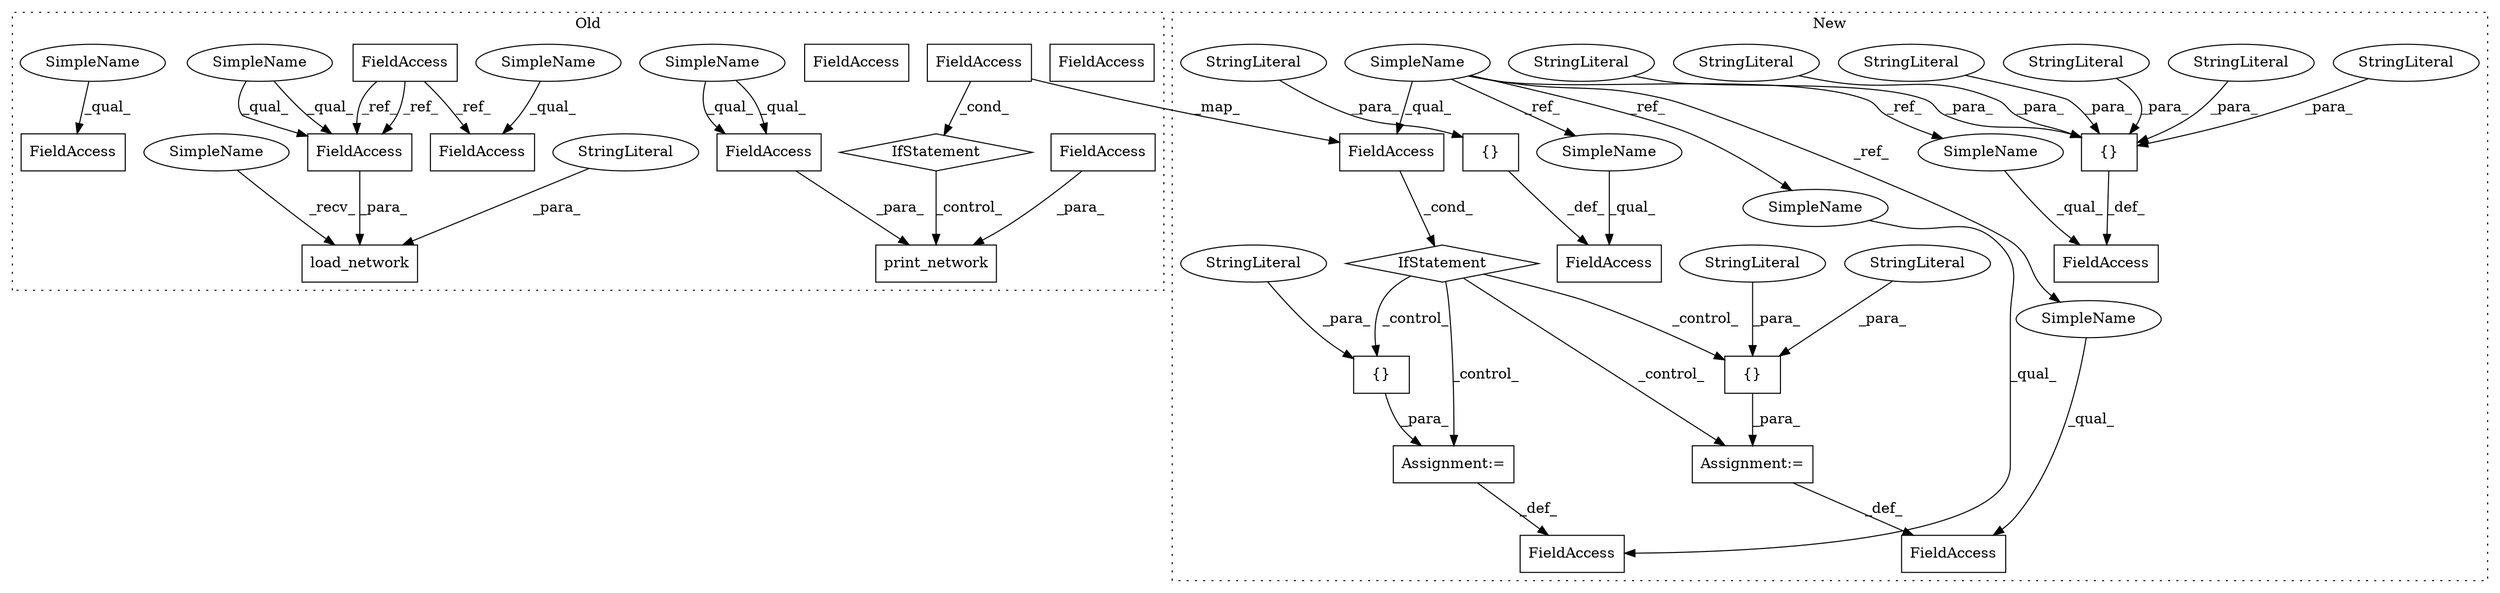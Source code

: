 digraph G {
subgraph cluster0 {
1 [label="print_network" a="32" s="2701,2738" l="14,1" shape="box"];
8 [label="FieldAccess" a="22" s="2715" l="11" shape="box"];
9 [label="FieldAccess" a="22" s="510" l="11" shape="box"];
13 [label="load_network" a="32" s="1236,1278" l="13,1" shape="box"];
14 [label="StringLiteral" a="45" s="1261" l="5" shape="ellipse"];
26 [label="FieldAccess" a="22" s="1249" l="11" shape="box"];
28 [label="FieldAccess" a="22" s="2727" l="11" shape="box"];
29 [label="FieldAccess" a="22" s="1447" l="11" shape="box"];
30 [label="FieldAccess" a="22" s="2528" l="11" shape="box"];
31 [label="IfStatement" a="25" s="2611,2627" l="4,2" shape="diamond"];
34 [label="FieldAccess" a="22" s="2615" l="12" shape="box"];
35 [label="FieldAccess" a="22" s="1249" l="11" shape="box"];
40 [label="SimpleName" a="42" s="1249" l="4" shape="ellipse"];
41 [label="SimpleName" a="42" s="2715" l="4" shape="ellipse"];
42 [label="SimpleName" a="42" s="2528" l="4" shape="ellipse"];
43 [label="SimpleName" a="42" s="1231" l="4" shape="ellipse"];
44 [label="SimpleName" a="42" s="1447" l="4" shape="ellipse"];
45 [label="FieldAccess" a="22" s="2715" l="11" shape="box"];
label = "Old";
style="dotted";
}
subgraph cluster1 {
2 [label="IfStatement" a="25" s="929,945" l="4,2" shape="diamond"];
3 [label="{}" a="4" s="1060,1072" l="1,1" shape="box"];
4 [label="FieldAccess" a="22" s="1031" l="16" shape="box"];
5 [label="{}" a="4" s="984,1008" l="1,1" shape="box"];
6 [label="FieldAccess" a="22" s="955" l="16" shape="box"];
7 [label="SimpleName" a="42" s="292" l="4" shape="ellipse"];
10 [label="StringLiteral" a="45" s="1067" l="5" shape="ellipse"];
11 [label="StringLiteral" a="45" s="997" l="5" shape="ellipse"];
12 [label="StringLiteral" a="45" s="985" l="5" shape="ellipse"];
15 [label="FieldAccess" a="22" s="515" l="15" shape="box"];
16 [label="{}" a="4" s="543,603" l="1,1" shape="box"];
17 [label="StringLiteral" a="45" s="566" l="7" shape="ellipse"];
18 [label="StringLiteral" a="45" s="580" l="5" shape="ellipse"];
19 [label="StringLiteral" a="45" s="544" l="5" shape="ellipse"];
20 [label="FieldAccess" a="22" s="872" l="17" shape="box"];
21 [label="{}" a="4" s="637,663" l="1,1" shape="box"];
22 [label="StringLiteral" a="45" s="556" l="9" shape="ellipse"];
23 [label="StringLiteral" a="45" s="586" l="9" shape="ellipse"];
24 [label="StringLiteral" a="45" s="550" l="5" shape="ellipse"];
25 [label="StringLiteral" a="45" s="638" l="8" shape="ellipse"];
27 [label="Assignment:=" a="7" s="971" l="1" shape="box"];
32 [label="Assignment:=" a="7" s="1047" l="1" shape="box"];
33 [label="FieldAccess" a="22" s="933" l="12" shape="box"];
36 [label="SimpleName" a="42" s="515" l="4" shape="ellipse"];
37 [label="SimpleName" a="42" s="1031" l="4" shape="ellipse"];
38 [label="SimpleName" a="42" s="955" l="4" shape="ellipse"];
39 [label="SimpleName" a="42" s="872" l="4" shape="ellipse"];
label = "New";
style="dotted";
}
2 -> 3 [label="_control_"];
2 -> 27 [label="_control_"];
2 -> 5 [label="_control_"];
2 -> 32 [label="_control_"];
3 -> 32 [label="_para_"];
5 -> 27 [label="_para_"];
7 -> 37 [label="_ref_"];
7 -> 38 [label="_ref_"];
7 -> 33 [label="_qual_"];
7 -> 36 [label="_ref_"];
7 -> 39 [label="_ref_"];
9 -> 35 [label="_ref_"];
9 -> 30 [label="_ref_"];
9 -> 35 [label="_ref_"];
10 -> 3 [label="_para_"];
11 -> 5 [label="_para_"];
12 -> 5 [label="_para_"];
14 -> 13 [label="_para_"];
16 -> 15 [label="_def_"];
17 -> 16 [label="_para_"];
18 -> 16 [label="_para_"];
19 -> 16 [label="_para_"];
21 -> 20 [label="_def_"];
22 -> 16 [label="_para_"];
23 -> 16 [label="_para_"];
24 -> 16 [label="_para_"];
25 -> 21 [label="_para_"];
27 -> 6 [label="_def_"];
28 -> 1 [label="_para_"];
31 -> 1 [label="_control_"];
32 -> 4 [label="_def_"];
33 -> 2 [label="_cond_"];
34 -> 33 [label="_map_"];
34 -> 31 [label="_cond_"];
35 -> 13 [label="_para_"];
36 -> 15 [label="_qual_"];
37 -> 4 [label="_qual_"];
38 -> 6 [label="_qual_"];
39 -> 20 [label="_qual_"];
40 -> 35 [label="_qual_"];
40 -> 35 [label="_qual_"];
41 -> 45 [label="_qual_"];
41 -> 45 [label="_qual_"];
42 -> 30 [label="_qual_"];
43 -> 13 [label="_recv_"];
44 -> 29 [label="_qual_"];
45 -> 1 [label="_para_"];
}